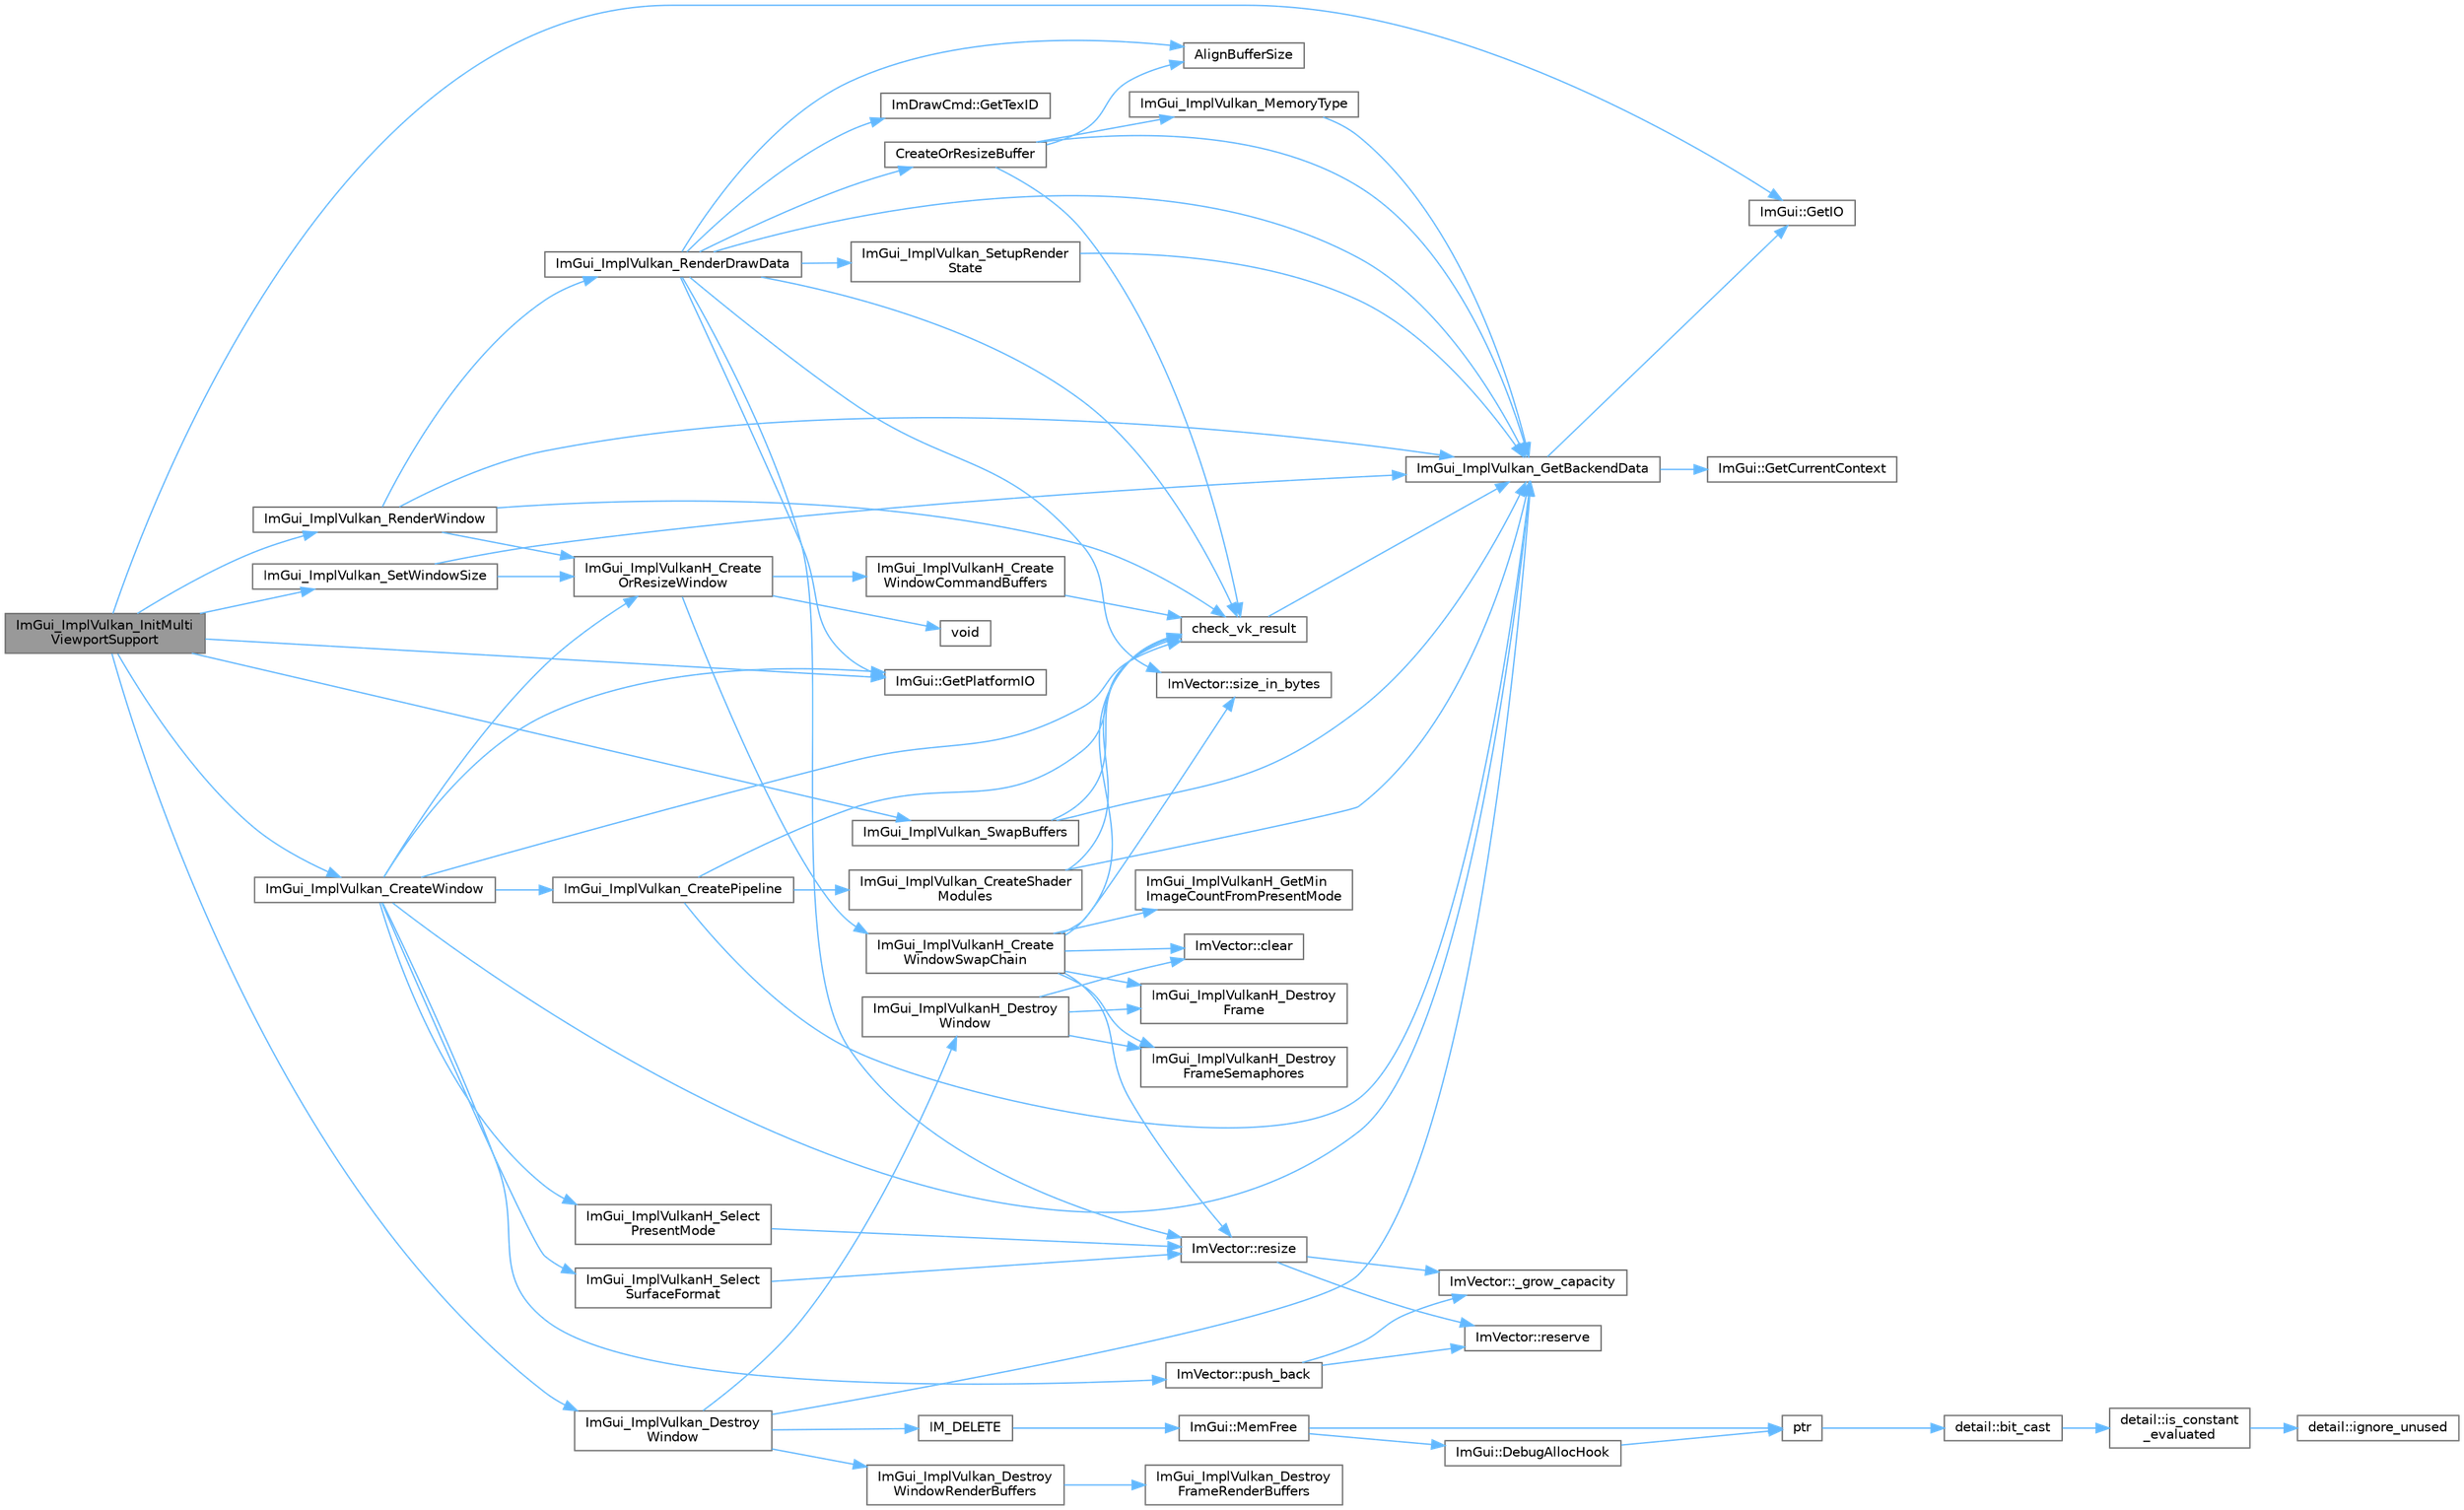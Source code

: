 digraph "ImGui_ImplVulkan_InitMultiViewportSupport"
{
 // LATEX_PDF_SIZE
  bgcolor="transparent";
  edge [fontname=Helvetica,fontsize=10,labelfontname=Helvetica,labelfontsize=10];
  node [fontname=Helvetica,fontsize=10,shape=box,height=0.2,width=0.4];
  rankdir="LR";
  Node1 [id="Node000001",label="ImGui_ImplVulkan_InitMulti\lViewportSupport",height=0.2,width=0.4,color="gray40", fillcolor="grey60", style="filled", fontcolor="black",tooltip=" "];
  Node1 -> Node2 [id="edge79_Node000001_Node000002",color="steelblue1",style="solid",tooltip=" "];
  Node2 [id="Node000002",label="ImGui::GetIO",height=0.2,width=0.4,color="grey40", fillcolor="white", style="filled",URL="$namespace_im_gui.html#a7dea7d0530868f078324f14a308f0c3c",tooltip=" "];
  Node1 -> Node3 [id="edge80_Node000001_Node000003",color="steelblue1",style="solid",tooltip=" "];
  Node3 [id="Node000003",label="ImGui::GetPlatformIO",height=0.2,width=0.4,color="grey40", fillcolor="white", style="filled",URL="$namespace_im_gui.html#a3edc2b6129cbf1e8d247c6d03c344065",tooltip=" "];
  Node1 -> Node4 [id="edge81_Node000001_Node000004",color="steelblue1",style="solid",tooltip=" "];
  Node4 [id="Node000004",label="ImGui_ImplVulkan_CreateWindow",height=0.2,width=0.4,color="grey40", fillcolor="white", style="filled",URL="$imgui__impl__vulkan_8cpp.html#a897054d989421a25d43c66e46ddb58f6",tooltip=" "];
  Node4 -> Node5 [id="edge82_Node000004_Node000005",color="steelblue1",style="solid",tooltip=" "];
  Node5 [id="Node000005",label="check_vk_result",height=0.2,width=0.4,color="grey40", fillcolor="white", style="filled",URL="$imgui__impl__vulkan_8cpp.html#a1ea6c63eab2860beea5e3c89c1afbbc1",tooltip=" "];
  Node5 -> Node6 [id="edge83_Node000005_Node000006",color="steelblue1",style="solid",tooltip=" "];
  Node6 [id="Node000006",label="ImGui_ImplVulkan_GetBackendData",height=0.2,width=0.4,color="grey40", fillcolor="white", style="filled",URL="$imgui__impl__vulkan_8cpp.html#a0fb93ffd0b4ff71a58e6c08f654fb26d",tooltip=" "];
  Node6 -> Node7 [id="edge84_Node000006_Node000007",color="steelblue1",style="solid",tooltip=" "];
  Node7 [id="Node000007",label="ImGui::GetCurrentContext",height=0.2,width=0.4,color="grey40", fillcolor="white", style="filled",URL="$namespace_im_gui.html#af557a6de5538099a0f6047eb994bbf42",tooltip=" "];
  Node6 -> Node2 [id="edge85_Node000006_Node000002",color="steelblue1",style="solid",tooltip=" "];
  Node4 -> Node3 [id="edge86_Node000004_Node000003",color="steelblue1",style="solid",tooltip=" "];
  Node4 -> Node8 [id="edge87_Node000004_Node000008",color="steelblue1",style="solid",tooltip=" "];
  Node8 [id="Node000008",label="ImGui_ImplVulkan_CreatePipeline",height=0.2,width=0.4,color="grey40", fillcolor="white", style="filled",URL="$imgui__impl__vulkan_8cpp.html#ab3e8e87021019b7b7ae02b64e4526f31",tooltip=" "];
  Node8 -> Node5 [id="edge88_Node000008_Node000005",color="steelblue1",style="solid",tooltip=" "];
  Node8 -> Node9 [id="edge89_Node000008_Node000009",color="steelblue1",style="solid",tooltip=" "];
  Node9 [id="Node000009",label="ImGui_ImplVulkan_CreateShader\lModules",height=0.2,width=0.4,color="grey40", fillcolor="white", style="filled",URL="$imgui__impl__vulkan_8cpp.html#a251fe37ea2531ab6c862cbda059ccff6",tooltip=" "];
  Node9 -> Node5 [id="edge90_Node000009_Node000005",color="steelblue1",style="solid",tooltip=" "];
  Node9 -> Node6 [id="edge91_Node000009_Node000006",color="steelblue1",style="solid",tooltip=" "];
  Node8 -> Node6 [id="edge92_Node000008_Node000006",color="steelblue1",style="solid",tooltip=" "];
  Node4 -> Node6 [id="edge93_Node000004_Node000006",color="steelblue1",style="solid",tooltip=" "];
  Node4 -> Node10 [id="edge94_Node000004_Node000010",color="steelblue1",style="solid",tooltip=" "];
  Node10 [id="Node000010",label="ImGui_ImplVulkanH_Create\lOrResizeWindow",height=0.2,width=0.4,color="grey40", fillcolor="white", style="filled",URL="$imgui__impl__vulkan_8cpp.html#a8649c8725c938c7c47ec98d2c006638f",tooltip=" "];
  Node10 -> Node11 [id="edge95_Node000010_Node000011",color="steelblue1",style="solid",tooltip=" "];
  Node11 [id="Node000011",label="ImGui_ImplVulkanH_Create\lWindowCommandBuffers",height=0.2,width=0.4,color="grey40", fillcolor="white", style="filled",URL="$imgui__impl__vulkan_8cpp.html#a03fa20709ac538ff16a162e426240338",tooltip=" "];
  Node11 -> Node5 [id="edge96_Node000011_Node000005",color="steelblue1",style="solid",tooltip=" "];
  Node10 -> Node12 [id="edge97_Node000010_Node000012",color="steelblue1",style="solid",tooltip=" "];
  Node12 [id="Node000012",label="ImGui_ImplVulkanH_Create\lWindowSwapChain",height=0.2,width=0.4,color="grey40", fillcolor="white", style="filled",URL="$imgui__impl__vulkan_8cpp.html#a56298dda09626af25de54d568b31830e",tooltip=" "];
  Node12 -> Node5 [id="edge98_Node000012_Node000005",color="steelblue1",style="solid",tooltip=" "];
  Node12 -> Node13 [id="edge99_Node000012_Node000013",color="steelblue1",style="solid",tooltip=" "];
  Node13 [id="Node000013",label="ImVector::clear",height=0.2,width=0.4,color="grey40", fillcolor="white", style="filled",URL="$struct_im_vector.html#ae2d401b4ec5f1113cdb8edb5a61a38f7",tooltip=" "];
  Node12 -> Node14 [id="edge100_Node000012_Node000014",color="steelblue1",style="solid",tooltip=" "];
  Node14 [id="Node000014",label="ImGui_ImplVulkanH_Destroy\lFrame",height=0.2,width=0.4,color="grey40", fillcolor="white", style="filled",URL="$imgui__impl__vulkan_8cpp.html#a7bdbd122b66063f3df95a0eafa5bb7dd",tooltip=" "];
  Node12 -> Node15 [id="edge101_Node000012_Node000015",color="steelblue1",style="solid",tooltip=" "];
  Node15 [id="Node000015",label="ImGui_ImplVulkanH_Destroy\lFrameSemaphores",height=0.2,width=0.4,color="grey40", fillcolor="white", style="filled",URL="$imgui__impl__vulkan_8cpp.html#ae5ddca6b231ca2e88b968af9440ac206",tooltip=" "];
  Node12 -> Node16 [id="edge102_Node000012_Node000016",color="steelblue1",style="solid",tooltip=" "];
  Node16 [id="Node000016",label="ImGui_ImplVulkanH_GetMin\lImageCountFromPresentMode",height=0.2,width=0.4,color="grey40", fillcolor="white", style="filled",URL="$imgui__impl__vulkan_8cpp.html#a766ea9561cdaf481638ee07f44801449",tooltip=" "];
  Node12 -> Node17 [id="edge103_Node000012_Node000017",color="steelblue1",style="solid",tooltip=" "];
  Node17 [id="Node000017",label="ImVector::resize",height=0.2,width=0.4,color="grey40", fillcolor="white", style="filled",URL="$struct_im_vector.html#ac371dd62e56ae486b1a5038cf07eee56",tooltip=" "];
  Node17 -> Node18 [id="edge104_Node000017_Node000018",color="steelblue1",style="solid",tooltip=" "];
  Node18 [id="Node000018",label="ImVector::_grow_capacity",height=0.2,width=0.4,color="grey40", fillcolor="white", style="filled",URL="$struct_im_vector.html#a3a097635d464b1b70dc7d59996a88b28",tooltip=" "];
  Node17 -> Node19 [id="edge105_Node000017_Node000019",color="steelblue1",style="solid",tooltip=" "];
  Node19 [id="Node000019",label="ImVector::reserve",height=0.2,width=0.4,color="grey40", fillcolor="white", style="filled",URL="$struct_im_vector.html#a0f14f5736c3372157856eebb67123b75",tooltip=" "];
  Node12 -> Node20 [id="edge106_Node000012_Node000020",color="steelblue1",style="solid",tooltip=" "];
  Node20 [id="Node000020",label="ImVector::size_in_bytes",height=0.2,width=0.4,color="grey40", fillcolor="white", style="filled",URL="$struct_im_vector.html#ade9f2e937e47b0e0f9970dcfba038204",tooltip=" "];
  Node10 -> Node21 [id="edge107_Node000010_Node000021",color="steelblue1",style="solid",tooltip=" "];
  Node21 [id="Node000021",label="void",height=0.2,width=0.4,color="grey40", fillcolor="white", style="filled",URL="$mimalloc_8h.html#a9d6d8aef94ac19034a5f163606f84830",tooltip=" "];
  Node4 -> Node22 [id="edge108_Node000004_Node000022",color="steelblue1",style="solid",tooltip=" "];
  Node22 [id="Node000022",label="ImGui_ImplVulkanH_Select\lPresentMode",height=0.2,width=0.4,color="grey40", fillcolor="white", style="filled",URL="$imgui__impl__vulkan_8cpp.html#a7224bb4a6e72a8d5de8f57a5464aadac",tooltip=" "];
  Node22 -> Node17 [id="edge109_Node000022_Node000017",color="steelblue1",style="solid",tooltip=" "];
  Node4 -> Node23 [id="edge110_Node000004_Node000023",color="steelblue1",style="solid",tooltip=" "];
  Node23 [id="Node000023",label="ImGui_ImplVulkanH_Select\lSurfaceFormat",height=0.2,width=0.4,color="grey40", fillcolor="white", style="filled",URL="$imgui__impl__vulkan_8cpp.html#af5466b601034ad87d0478d37ac8b9e4e",tooltip=" "];
  Node23 -> Node17 [id="edge111_Node000023_Node000017",color="steelblue1",style="solid",tooltip=" "];
  Node4 -> Node24 [id="edge112_Node000004_Node000024",color="steelblue1",style="solid",tooltip=" "];
  Node24 [id="Node000024",label="ImVector::push_back",height=0.2,width=0.4,color="grey40", fillcolor="white", style="filled",URL="$struct_im_vector.html#aab5df48e0711a48bd12f3206e08c4108",tooltip=" "];
  Node24 -> Node18 [id="edge113_Node000024_Node000018",color="steelblue1",style="solid",tooltip=" "];
  Node24 -> Node19 [id="edge114_Node000024_Node000019",color="steelblue1",style="solid",tooltip=" "];
  Node1 -> Node25 [id="edge115_Node000001_Node000025",color="steelblue1",style="solid",tooltip=" "];
  Node25 [id="Node000025",label="ImGui_ImplVulkan_Destroy\lWindow",height=0.2,width=0.4,color="grey40", fillcolor="white", style="filled",URL="$imgui__impl__vulkan_8cpp.html#ae794935fad0d5d764179eb2e17c45d4d",tooltip=" "];
  Node25 -> Node26 [id="edge116_Node000025_Node000026",color="steelblue1",style="solid",tooltip=" "];
  Node26 [id="Node000026",label="IM_DELETE",height=0.2,width=0.4,color="grey40", fillcolor="white", style="filled",URL="$imgui_8h.html#a3c856832c3fe1da8767a9353da3707e1",tooltip=" "];
  Node26 -> Node27 [id="edge117_Node000026_Node000027",color="steelblue1",style="solid",tooltip=" "];
  Node27 [id="Node000027",label="ImGui::MemFree",height=0.2,width=0.4,color="grey40", fillcolor="white", style="filled",URL="$namespace_im_gui.html#a269ec695c6e722ec3da85dae37f0675d",tooltip=" "];
  Node27 -> Node28 [id="edge118_Node000027_Node000028",color="steelblue1",style="solid",tooltip=" "];
  Node28 [id="Node000028",label="ImGui::DebugAllocHook",height=0.2,width=0.4,color="grey40", fillcolor="white", style="filled",URL="$namespace_im_gui.html#af81dc8d88fa2e5d0996163993f90ccf8",tooltip=" "];
  Node28 -> Node29 [id="edge119_Node000028_Node000029",color="steelblue1",style="solid",tooltip=" "];
  Node29 [id="Node000029",label="ptr",height=0.2,width=0.4,color="grey40", fillcolor="white", style="filled",URL="$spdlog_2include_2spdlog_2fmt_2bundled_2format_8h.html#adb6e274f8eb0b74b2865215e1b49c535",tooltip=" "];
  Node29 -> Node30 [id="edge120_Node000029_Node000030",color="steelblue1",style="solid",tooltip=" "];
  Node30 [id="Node000030",label="detail::bit_cast",height=0.2,width=0.4,color="grey40", fillcolor="white", style="filled",URL="$namespacedetail.html#a13855d666ae097f8d0343395183e3b47",tooltip=" "];
  Node30 -> Node31 [id="edge121_Node000030_Node000031",color="steelblue1",style="solid",tooltip=" "];
  Node31 [id="Node000031",label="detail::is_constant\l_evaluated",height=0.2,width=0.4,color="grey40", fillcolor="white", style="filled",URL="$namespacedetail.html#a75ed2634319883d038944529dbb954e2",tooltip=" "];
  Node31 -> Node32 [id="edge122_Node000031_Node000032",color="steelblue1",style="solid",tooltip=" "];
  Node32 [id="Node000032",label="detail::ignore_unused",height=0.2,width=0.4,color="grey40", fillcolor="white", style="filled",URL="$namespacedetail.html#a1fe84ebaf96215ce0665d95b3124c2df",tooltip=" "];
  Node27 -> Node29 [id="edge123_Node000027_Node000029",color="steelblue1",style="solid",tooltip=" "];
  Node25 -> Node33 [id="edge124_Node000025_Node000033",color="steelblue1",style="solid",tooltip=" "];
  Node33 [id="Node000033",label="ImGui_ImplVulkan_Destroy\lWindowRenderBuffers",height=0.2,width=0.4,color="grey40", fillcolor="white", style="filled",URL="$imgui__impl__vulkan_8cpp.html#ae1271c0808a7961eec36e864613f2e1d",tooltip=" "];
  Node33 -> Node34 [id="edge125_Node000033_Node000034",color="steelblue1",style="solid",tooltip=" "];
  Node34 [id="Node000034",label="ImGui_ImplVulkan_Destroy\lFrameRenderBuffers",height=0.2,width=0.4,color="grey40", fillcolor="white", style="filled",URL="$imgui__impl__vulkan_8cpp.html#ab6821285fa7713417f41013b4efd91ff",tooltip=" "];
  Node25 -> Node6 [id="edge126_Node000025_Node000006",color="steelblue1",style="solid",tooltip=" "];
  Node25 -> Node35 [id="edge127_Node000025_Node000035",color="steelblue1",style="solid",tooltip=" "];
  Node35 [id="Node000035",label="ImGui_ImplVulkanH_Destroy\lWindow",height=0.2,width=0.4,color="grey40", fillcolor="white", style="filled",URL="$imgui__impl__vulkan_8cpp.html#af4d7a2987aecd23a4ea05ae341998f94",tooltip=" "];
  Node35 -> Node13 [id="edge128_Node000035_Node000013",color="steelblue1",style="solid",tooltip=" "];
  Node35 -> Node14 [id="edge129_Node000035_Node000014",color="steelblue1",style="solid",tooltip=" "];
  Node35 -> Node15 [id="edge130_Node000035_Node000015",color="steelblue1",style="solid",tooltip=" "];
  Node1 -> Node36 [id="edge131_Node000001_Node000036",color="steelblue1",style="solid",tooltip=" "];
  Node36 [id="Node000036",label="ImGui_ImplVulkan_RenderWindow",height=0.2,width=0.4,color="grey40", fillcolor="white", style="filled",URL="$imgui__impl__vulkan_8cpp.html#a80f91980503cff4d3a60ab887bd33b44",tooltip=" "];
  Node36 -> Node5 [id="edge132_Node000036_Node000005",color="steelblue1",style="solid",tooltip=" "];
  Node36 -> Node6 [id="edge133_Node000036_Node000006",color="steelblue1",style="solid",tooltip=" "];
  Node36 -> Node37 [id="edge134_Node000036_Node000037",color="steelblue1",style="solid",tooltip=" "];
  Node37 [id="Node000037",label="ImGui_ImplVulkan_RenderDrawData",height=0.2,width=0.4,color="grey40", fillcolor="white", style="filled",URL="$imgui__impl__vulkan_8cpp.html#a07d2fbf5c27393a6a107dea81fba770c",tooltip=" "];
  Node37 -> Node38 [id="edge135_Node000037_Node000038",color="steelblue1",style="solid",tooltip=" "];
  Node38 [id="Node000038",label="AlignBufferSize",height=0.2,width=0.4,color="grey40", fillcolor="white", style="filled",URL="$imgui__impl__vulkan_8cpp.html#ae046faef8cc2ea1aa2bc5d29bb18eda3",tooltip=" "];
  Node37 -> Node5 [id="edge136_Node000037_Node000005",color="steelblue1",style="solid",tooltip=" "];
  Node37 -> Node39 [id="edge137_Node000037_Node000039",color="steelblue1",style="solid",tooltip=" "];
  Node39 [id="Node000039",label="CreateOrResizeBuffer",height=0.2,width=0.4,color="grey40", fillcolor="white", style="filled",URL="$imgui__impl__vulkan_8cpp.html#a7466086c846dd93e038f0fd48116e0d5",tooltip=" "];
  Node39 -> Node38 [id="edge138_Node000039_Node000038",color="steelblue1",style="solid",tooltip=" "];
  Node39 -> Node5 [id="edge139_Node000039_Node000005",color="steelblue1",style="solid",tooltip=" "];
  Node39 -> Node6 [id="edge140_Node000039_Node000006",color="steelblue1",style="solid",tooltip=" "];
  Node39 -> Node40 [id="edge141_Node000039_Node000040",color="steelblue1",style="solid",tooltip=" "];
  Node40 [id="Node000040",label="ImGui_ImplVulkan_MemoryType",height=0.2,width=0.4,color="grey40", fillcolor="white", style="filled",URL="$imgui__impl__vulkan_8cpp.html#a9c54db778f2529f1da4faf07803de539",tooltip=" "];
  Node40 -> Node6 [id="edge142_Node000040_Node000006",color="steelblue1",style="solid",tooltip=" "];
  Node37 -> Node3 [id="edge143_Node000037_Node000003",color="steelblue1",style="solid",tooltip=" "];
  Node37 -> Node41 [id="edge144_Node000037_Node000041",color="steelblue1",style="solid",tooltip=" "];
  Node41 [id="Node000041",label="ImDrawCmd::GetTexID",height=0.2,width=0.4,color="grey40", fillcolor="white", style="filled",URL="$struct_im_draw_cmd.html#a8ba7df6d136db6e33d850acc9291224f",tooltip=" "];
  Node37 -> Node6 [id="edge145_Node000037_Node000006",color="steelblue1",style="solid",tooltip=" "];
  Node37 -> Node42 [id="edge146_Node000037_Node000042",color="steelblue1",style="solid",tooltip=" "];
  Node42 [id="Node000042",label="ImGui_ImplVulkan_SetupRender\lState",height=0.2,width=0.4,color="grey40", fillcolor="white", style="filled",URL="$imgui__impl__vulkan_8cpp.html#ae86f0f26ba5eb2658e1895c22fdacf71",tooltip=" "];
  Node42 -> Node6 [id="edge147_Node000042_Node000006",color="steelblue1",style="solid",tooltip=" "];
  Node37 -> Node17 [id="edge148_Node000037_Node000017",color="steelblue1",style="solid",tooltip=" "];
  Node37 -> Node20 [id="edge149_Node000037_Node000020",color="steelblue1",style="solid",tooltip=" "];
  Node36 -> Node10 [id="edge150_Node000036_Node000010",color="steelblue1",style="solid",tooltip=" "];
  Node1 -> Node43 [id="edge151_Node000001_Node000043",color="steelblue1",style="solid",tooltip=" "];
  Node43 [id="Node000043",label="ImGui_ImplVulkan_SetWindowSize",height=0.2,width=0.4,color="grey40", fillcolor="white", style="filled",URL="$imgui__impl__vulkan_8cpp.html#ad2083e8cbc14ee620a1d8f108f1e86cb",tooltip=" "];
  Node43 -> Node6 [id="edge152_Node000043_Node000006",color="steelblue1",style="solid",tooltip=" "];
  Node43 -> Node10 [id="edge153_Node000043_Node000010",color="steelblue1",style="solid",tooltip=" "];
  Node1 -> Node44 [id="edge154_Node000001_Node000044",color="steelblue1",style="solid",tooltip=" "];
  Node44 [id="Node000044",label="ImGui_ImplVulkan_SwapBuffers",height=0.2,width=0.4,color="grey40", fillcolor="white", style="filled",URL="$imgui__impl__vulkan_8cpp.html#aeea97f0f250af1dc0fb3b5799c61d1a1",tooltip=" "];
  Node44 -> Node5 [id="edge155_Node000044_Node000005",color="steelblue1",style="solid",tooltip=" "];
  Node44 -> Node6 [id="edge156_Node000044_Node000006",color="steelblue1",style="solid",tooltip=" "];
}
